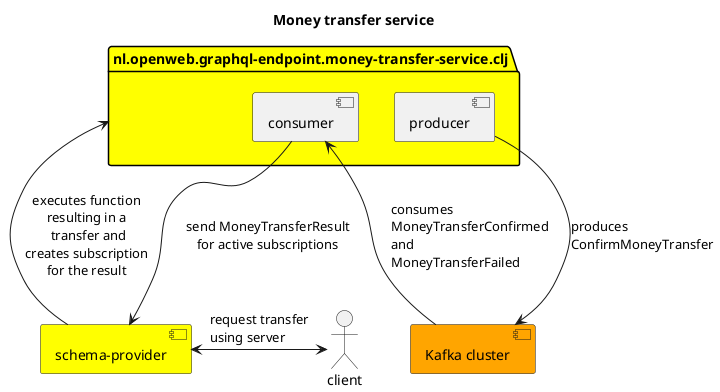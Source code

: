 @startuml

title Money transfer service

package "nl.openweb.graphql-endpoint.money-transfer-service.clj" as ts #Yellow {
    component producer as p
    component consumer as c
}

[Kafka cluster] as kc #Orange
actor client as cl
component "schema-provider" as sp #Yellow

c <-- kc :consumes\lMoneyTransferConfirmed\nand\nMoneyTransferFailed
cl <-l-> sp :request transfer\lusing server
ts <-- sp :executes function\nresulting in a\n transfer and\ncreates subscription\nfor the result
c --> sp :send MoneyTransferResult\nfor active subscriptions
p --> kc :produces\lConfirmMoneyTransfer

@enduml